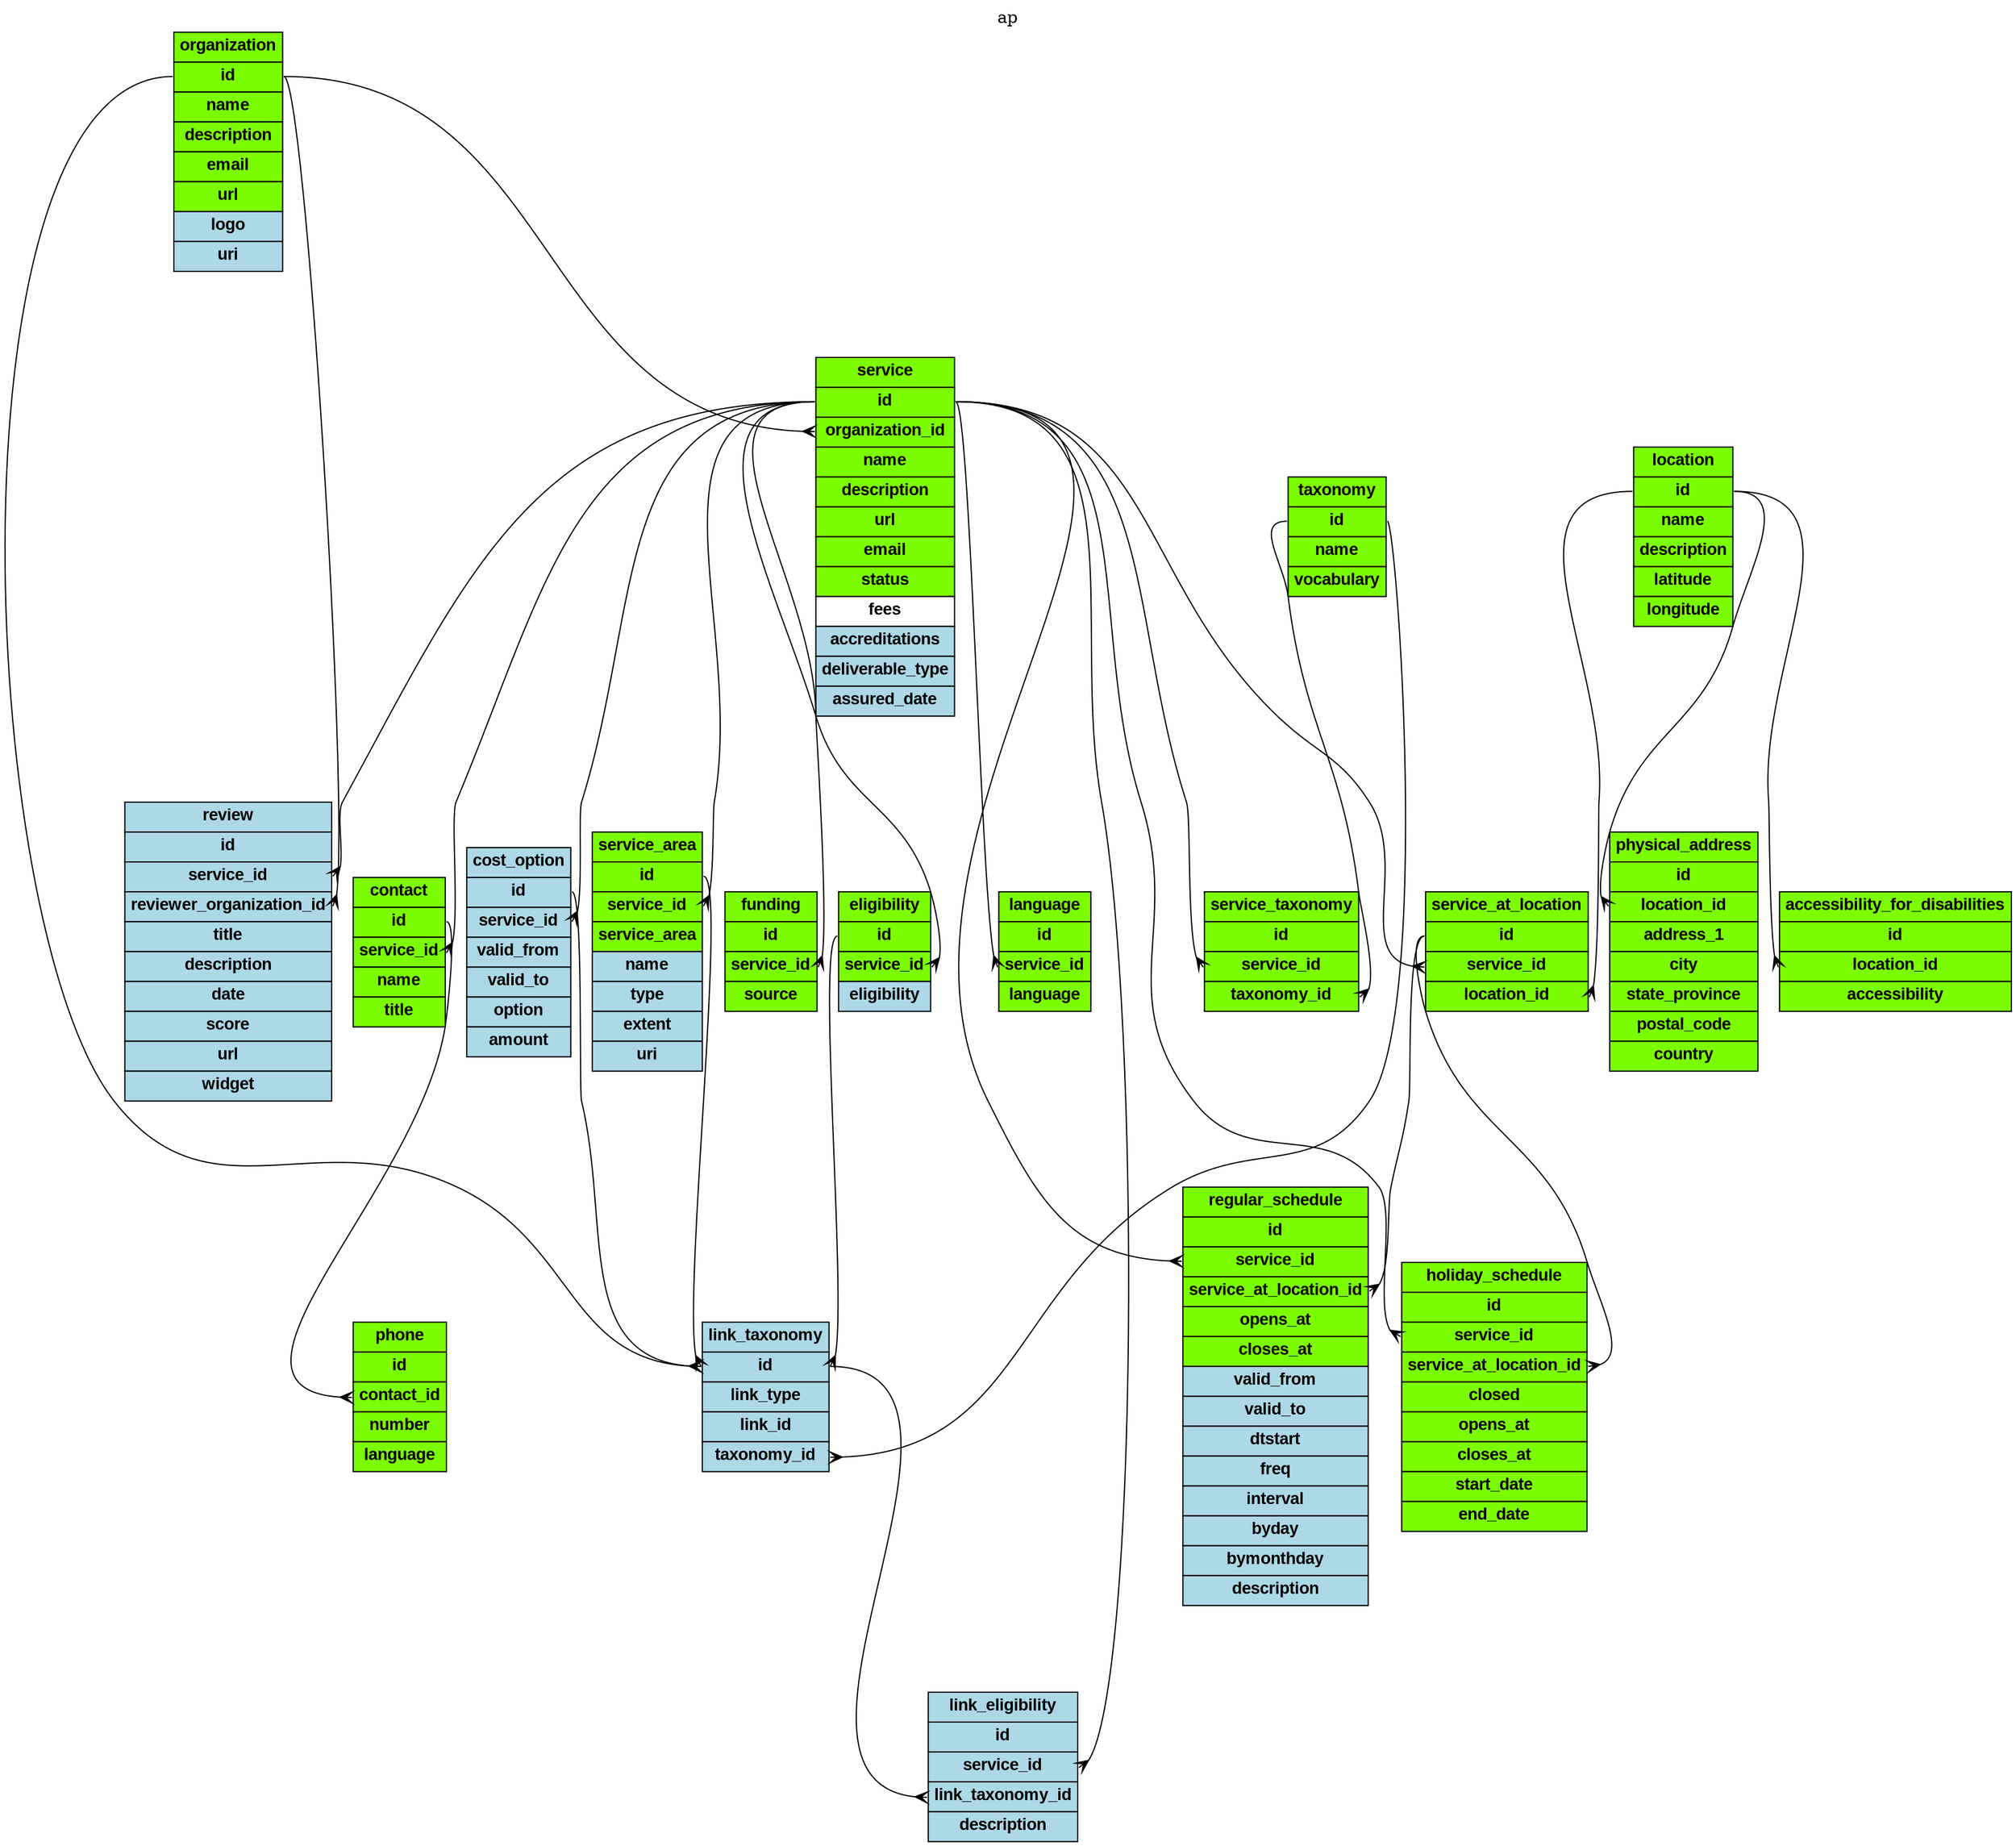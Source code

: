 digraph ap { 

            overlap = false;
            splines = true;
            ranksep = 1;
            pack = true;

label = "ap";labelloc = "t";
node[shape = none, margin = 0, color = black, fontname = "Arial", fontcolor = black, fontsize = 14];
            // One-to-many relation (from one, to many)
            edge[arrowhead = crow, arrowtail = none, dir = both];


organization [label=<
<table border="0" cellborder="1" cellspacing="0" cellpadding="4">
<tr><td bgcolor="lawngreen"><b>organization</b></td></tr>
<tr><td port='id'  bgcolor="lawngreen"><b>id</b></td></tr>
<tr><td  bgcolor="lawngreen"><b>name</b></td></tr>
<tr><td  bgcolor="lawngreen"><b>description</b></td></tr>
<tr><td  bgcolor="lawngreen"><b>email</b></td></tr>
<tr><td  bgcolor="lawngreen"><b>url</b></td></tr>
<tr><td  bgcolor="lightblue"><b>logo</b></td></tr>
<tr><td  bgcolor="lightblue"><b>uri</b></td></tr>
</table>
>]



service [label=<
<table border="0" cellborder="1" cellspacing="0" cellpadding="4">
<tr><td bgcolor="lawngreen"><b>service</b></td></tr>
<tr><td port='id'  bgcolor="lawngreen"><b>id</b></td></tr>
<tr><td port='organization_id'  bgcolor="lawngreen"><b>organization_id</b></td></tr>
<tr><td  bgcolor="lawngreen"><b>name</b></td></tr>
<tr><td  bgcolor="lawngreen"><b>description</b></td></tr>
<tr><td  bgcolor="lawngreen"><b>url</b></td></tr>
<tr><td  bgcolor="lawngreen"><b>email</b></td></tr>
<tr><td  bgcolor="lawngreen"><b>status</b></td></tr>
<tr><td  bgcolor="white"><b>fees</b></td></tr>
<tr><td  bgcolor="lightblue"><b>accreditations</b></td></tr>
<tr><td  bgcolor="lightblue"><b>deliverable_type</b></td></tr>
<tr><td  bgcolor="lightblue"><b>assured_date</b></td></tr>
</table>
>]

organization:id -> service:organization_id;


service_taxonomy [label=<
<table border="0" cellborder="1" cellspacing="0" cellpadding="4">
<tr><td bgcolor="lawngreen"><b>service_taxonomy</b></td></tr>
<tr><td port='id'  bgcolor="lawngreen"><b>id</b></td></tr>
<tr><td port='service_id'  bgcolor="lawngreen"><b>service_id</b></td></tr>
<tr><td port='taxonomy_id'  bgcolor="lawngreen"><b>taxonomy_id</b></td></tr>
</table>
>]

service:id -> service_taxonomy:service_id;
taxonomy:id -> service_taxonomy:taxonomy_id;


service_at_location [label=<
<table border="0" cellborder="1" cellspacing="0" cellpadding="4">
<tr><td bgcolor="lawngreen"><b>service_at_location</b></td></tr>
<tr><td port='id'  bgcolor="lawngreen"><b>id</b></td></tr>
<tr><td port='service_id'  bgcolor="lawngreen"><b>service_id</b></td></tr>
<tr><td port='location_id'  bgcolor="lawngreen"><b>location_id</b></td></tr>
</table>
>]

service:id -> service_at_location:service_id;
location:id -> service_at_location:location_id;


location [label=<
<table border="0" cellborder="1" cellspacing="0" cellpadding="4">
<tr><td bgcolor="lawngreen"><b>location</b></td></tr>
<tr><td port='id'  bgcolor="lawngreen"><b>id</b></td></tr>
<tr><td  bgcolor="lawngreen"><b>name</b></td></tr>
<tr><td  bgcolor="lawngreen"><b>description</b></td></tr>
<tr><td  bgcolor="lawngreen"><b>latitude</b></td></tr>
<tr><td  bgcolor="lawngreen"><b>longitude</b></td></tr>
</table>
>]



phone [label=<
<table border="0" cellborder="1" cellspacing="0" cellpadding="4">
<tr><td bgcolor="lawngreen"><b>phone</b></td></tr>
<tr><td port='id'  bgcolor="lawngreen"><b>id</b></td></tr>
<tr><td port='contact_id'  bgcolor="lawngreen"><b>contact_id</b></td></tr>
<tr><td  bgcolor="lawngreen"><b>number</b></td></tr>
<tr><td  bgcolor="lawngreen"><b>language</b></td></tr>
</table>
>]

contact:id -> phone:contact_id;


contact [label=<
<table border="0" cellborder="1" cellspacing="0" cellpadding="4">
<tr><td bgcolor="lawngreen"><b>contact</b></td></tr>
<tr><td port='id'  bgcolor="lawngreen"><b>id</b></td></tr>
<tr><td port='service_id'  bgcolor="lawngreen"><b>service_id</b></td></tr>
<tr><td  bgcolor="lawngreen"><b>name</b></td></tr>
<tr><td  bgcolor="lawngreen"><b>title</b></td></tr>
</table>
>]

service:id -> contact:service_id;


physical_address [label=<
<table border="0" cellborder="1" cellspacing="0" cellpadding="4">
<tr><td bgcolor="lawngreen"><b>physical_address</b></td></tr>
<tr><td port='id'  bgcolor="lawngreen"><b>id</b></td></tr>
<tr><td port='location_id'  bgcolor="lawngreen"><b>location_id</b></td></tr>
<tr><td  bgcolor="lawngreen"><b>address_1</b></td></tr>
<tr><td  bgcolor="lawngreen"><b>city</b></td></tr>
<tr><td  bgcolor="lawngreen"><b>state_province</b></td></tr>
<tr><td  bgcolor="lawngreen"><b>postal_code</b></td></tr>
<tr><td  bgcolor="lawngreen"><b>country</b></td></tr>
</table>
>]

location:id -> physical_address:location_id;


regular_schedule [label=<
<table border="0" cellborder="1" cellspacing="0" cellpadding="4">
<tr><td bgcolor="lawngreen"><b>regular_schedule</b></td></tr>
<tr><td port='id'  bgcolor="lawngreen"><b>id</b></td></tr>
<tr><td port='service_id'  bgcolor="lawngreen"><b>service_id</b></td></tr>
<tr><td port='service_at_location_id'  bgcolor="lawngreen"><b>service_at_location_id</b></td></tr>
<tr><td  bgcolor="lawngreen"><b>opens_at</b></td></tr>
<tr><td  bgcolor="lawngreen"><b>closes_at</b></td></tr>
<tr><td  bgcolor="lightblue"><b>valid_from</b></td></tr>
<tr><td  bgcolor="lightblue"><b>valid_to</b></td></tr>
<tr><td  bgcolor="lightblue"><b>dtstart</b></td></tr>
<tr><td  bgcolor="lightblue"><b>freq</b></td></tr>
<tr><td  bgcolor="lightblue"><b>interval</b></td></tr>
<tr><td  bgcolor="lightblue"><b>byday</b></td></tr>
<tr><td  bgcolor="lightblue"><b>bymonthday</b></td></tr>
<tr><td  bgcolor="lightblue"><b>description</b></td></tr>
</table>
>]

service:id -> regular_schedule:service_id;
service_at_location:id -> regular_schedule:service_at_location_id;


holiday_schedule [label=<
<table border="0" cellborder="1" cellspacing="0" cellpadding="4">
<tr><td bgcolor="lawngreen"><b>holiday_schedule</b></td></tr>
<tr><td port='id'  bgcolor="lawngreen"><b>id</b></td></tr>
<tr><td port='service_id'  bgcolor="lawngreen"><b>service_id</b></td></tr>
<tr><td port='service_at_location_id'  bgcolor="lawngreen"><b>service_at_location_id</b></td></tr>
<tr><td  bgcolor="lawngreen"><b>closed</b></td></tr>
<tr><td  bgcolor="lawngreen"><b>opens_at</b></td></tr>
<tr><td  bgcolor="lawngreen"><b>closes_at</b></td></tr>
<tr><td  bgcolor="lawngreen"><b>start_date</b></td></tr>
<tr><td  bgcolor="lawngreen"><b>end_date</b></td></tr>
</table>
>]

service:id -> holiday_schedule:service_id;
service_at_location:id -> holiday_schedule:service_at_location_id;


funding [label=<
<table border="0" cellborder="1" cellspacing="0" cellpadding="4">
<tr><td bgcolor="lawngreen"><b>funding</b></td></tr>
<tr><td port='id'  bgcolor="lawngreen"><b>id</b></td></tr>
<tr><td port='service_id'  bgcolor="lawngreen"><b>service_id</b></td></tr>
<tr><td  bgcolor="lawngreen"><b>source</b></td></tr>
</table>
>]

service:id -> funding:service_id;


eligibility [label=<
<table border="0" cellborder="1" cellspacing="0" cellpadding="4">
<tr><td bgcolor="lawngreen"><b>eligibility</b></td></tr>
<tr><td port='id'  bgcolor="lawngreen"><b>id</b></td></tr>
<tr><td port='service_id'  bgcolor="lawngreen"><b>service_id</b></td></tr>
<tr><td  bgcolor="lightblue"><b>eligibility</b></td></tr>
</table>
>]

service:id -> eligibility:service_id;


service_area [label=<
<table border="0" cellborder="1" cellspacing="0" cellpadding="4">
<tr><td bgcolor="lawngreen"><b>service_area</b></td></tr>
<tr><td port='id'  bgcolor="lawngreen"><b>id</b></td></tr>
<tr><td port='service_id'  bgcolor="lawngreen"><b>service_id</b></td></tr>
<tr><td  bgcolor="lawngreen"><b>service_area</b></td></tr>
<tr><td  bgcolor="lightblue"><b>name</b></td></tr>
<tr><td  bgcolor="lightblue"><b>type</b></td></tr>
<tr><td  bgcolor="lightblue"><b>extent</b></td></tr>
<tr><td  bgcolor="lightblue"><b>uri</b></td></tr>
</table>
>]

service:id -> service_area:service_id;


language [label=<
<table border="0" cellborder="1" cellspacing="0" cellpadding="4">
<tr><td bgcolor="lawngreen"><b>language</b></td></tr>
<tr><td port='id'  bgcolor="lawngreen"><b>id</b></td></tr>
<tr><td port='service_id'  bgcolor="lawngreen"><b>service_id</b></td></tr>
<tr><td  bgcolor="lawngreen"><b>language</b></td></tr>
</table>
>]

service:id -> language:service_id;


accessibility_for_disabilities [label=<
<table border="0" cellborder="1" cellspacing="0" cellpadding="4">
<tr><td bgcolor="lawngreen"><b>accessibility_for_disabilities</b></td></tr>
<tr><td port='id'  bgcolor="lawngreen"><b>id</b></td></tr>
<tr><td port='location_id'  bgcolor="lawngreen"><b>location_id</b></td></tr>
<tr><td  bgcolor="lawngreen"><b>accessibility</b></td></tr>
</table>
>]

location:id -> accessibility_for_disabilities:location_id;


taxonomy [label=<
<table border="0" cellborder="1" cellspacing="0" cellpadding="4">
<tr><td bgcolor="lawngreen"><b>taxonomy</b></td></tr>
<tr><td port='id'  bgcolor="lawngreen"><b>id</b></td></tr>
<tr><td  bgcolor="lawngreen"><b>name</b></td></tr>
<tr><td  bgcolor="lawngreen"><b>vocabulary</b></td></tr>
</table>
>]



link_eligibility [label=<
<table border="0" cellborder="1" cellspacing="0" cellpadding="4">
<tr><td bgcolor="lightblue"><b>link_eligibility</b></td></tr>
<tr><td port='id'  bgcolor="lightblue"><b>id</b></td></tr>
<tr><td port='service_id'  bgcolor="lightblue"><b>service_id</b></td></tr>
<tr><td port='link_taxonomy_id'  bgcolor="lightblue"><b>link_taxonomy_id</b></td></tr>
<tr><td  bgcolor="lightblue"><b>description</b></td></tr>
</table>
>]

service:id -> link_eligibility:service_id;
link_taxonomy:id -> link_eligibility:link_taxonomy_id;


cost_option [label=<
<table border="0" cellborder="1" cellspacing="0" cellpadding="4">
<tr><td bgcolor="lightblue"><b>cost_option</b></td></tr>
<tr><td port='id'  bgcolor="lightblue"><b>id</b></td></tr>
<tr><td port='service_id'  bgcolor="lightblue"><b>service_id</b></td></tr>
<tr><td  bgcolor="lightblue"><b>valid_from</b></td></tr>
<tr><td  bgcolor="lightblue"><b>valid_to</b></td></tr>
<tr><td  bgcolor="lightblue"><b>option</b></td></tr>
<tr><td  bgcolor="lightblue"><b>amount</b></td></tr>
</table>
>]

service:id -> cost_option:service_id;


review [label=<
<table border="0" cellborder="1" cellspacing="0" cellpadding="4">
<tr><td bgcolor="lightblue"><b>review</b></td></tr>
<tr><td port='id'  bgcolor="lightblue"><b>id</b></td></tr>
<tr><td port='service_id'  bgcolor="lightblue"><b>service_id</b></td></tr>
<tr><td port='reviewer_organization_id'  bgcolor="lightblue"><b>reviewer_organization_id</b></td></tr>
<tr><td  bgcolor="lightblue"><b>title</b></td></tr>
<tr><td  bgcolor="lightblue"><b>description</b></td></tr>
<tr><td  bgcolor="lightblue"><b>date</b></td></tr>
<tr><td  bgcolor="lightblue"><b>score</b></td></tr>
<tr><td  bgcolor="lightblue"><b>url</b></td></tr>
<tr><td  bgcolor="lightblue"><b>widget</b></td></tr>
</table>
>]

service:id -> review:service_id;
organization:id -> review:reviewer_organization_id;


link_taxonomy [label=<
<table border="0" cellborder="1" cellspacing="0" cellpadding="4">
<tr><td bgcolor="lightblue"><b>link_taxonomy</b></td></tr>
<tr><td port='id'  bgcolor="lightblue"><b>id</b></td></tr>
<tr><td  bgcolor="lightblue"><b>link_type</b></td></tr>
<tr><td  bgcolor="lightblue"><b>link_id</b></td></tr>
<tr><td port='taxonomy_id'  bgcolor="lightblue"><b>taxonomy_id</b></td></tr>
</table>
>]

eligibility:id -> link_taxonomy:id;
service_area:id -> link_taxonomy:id;
cost_option:id -> link_taxonomy:id;
organization:id -> link_taxonomy:id;
taxonomy:id -> link_taxonomy:taxonomy_id;

}
